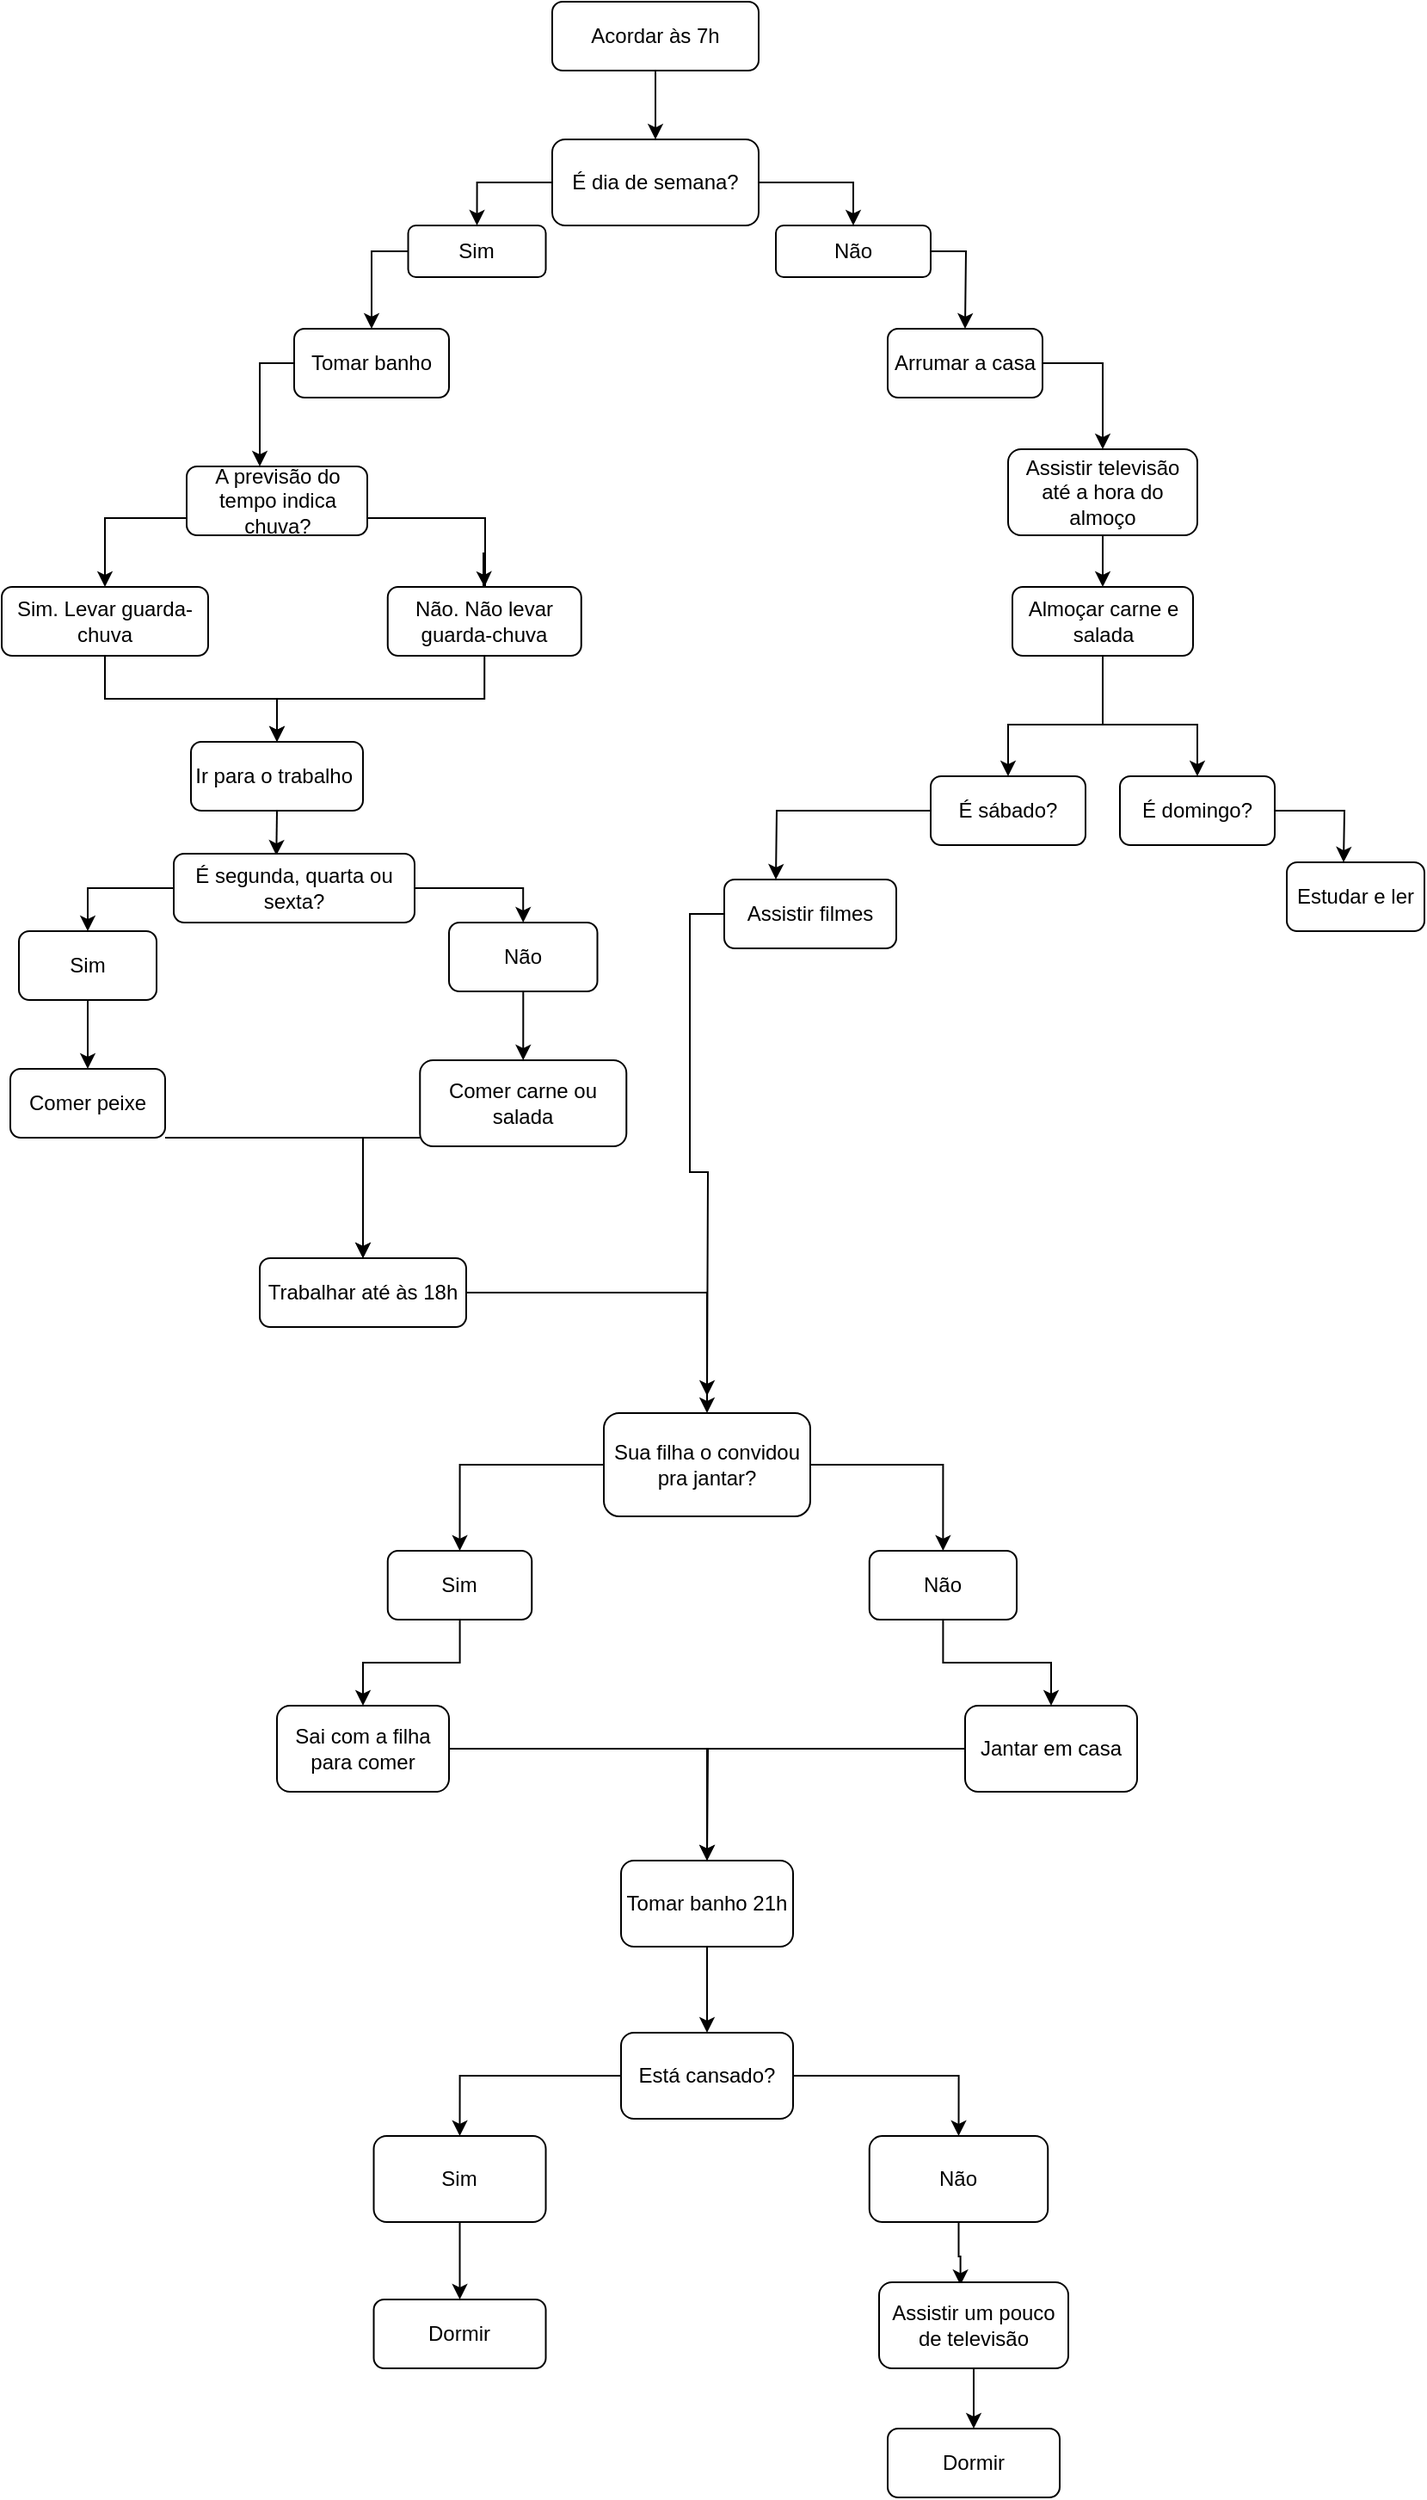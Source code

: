 <mxfile version="14.0.1" type="github">
  <diagram id="ih2-uyS2JB7W7zuyMLsl" name="Page-1">
    <mxGraphModel dx="782" dy="469" grid="1" gridSize="10" guides="1" tooltips="1" connect="1" arrows="1" fold="1" page="1" pageScale="1" pageWidth="827" pageHeight="1169" math="0" shadow="0">
      <root>
        <mxCell id="0" />
        <mxCell id="1" parent="0" />
        <mxCell id="gl_zy9L4ZTc54A9KVQ-x-2" style="edgeStyle=orthogonalEdgeStyle;rounded=0;orthogonalLoop=1;jettySize=auto;html=1;exitX=0.5;exitY=1;exitDx=0;exitDy=0;entryX=0.5;entryY=0;entryDx=0;entryDy=0;" edge="1" parent="1" source="sw-TKwQO3zjJXZ8bYA9Y-1" target="sw-TKwQO3zjJXZ8bYA9Y-3">
          <mxGeometry relative="1" as="geometry" />
        </mxCell>
        <mxCell id="sw-TKwQO3zjJXZ8bYA9Y-1" value="Acordar às 7h" style="rounded=1;whiteSpace=wrap;html=1;" parent="1" vertex="1">
          <mxGeometry x="320" y="20" width="120" height="40" as="geometry" />
        </mxCell>
        <mxCell id="gl_zy9L4ZTc54A9KVQ-x-4" style="edgeStyle=orthogonalEdgeStyle;rounded=0;orthogonalLoop=1;jettySize=auto;html=1;entryX=0.5;entryY=0;entryDx=0;entryDy=0;" edge="1" parent="1" source="sw-TKwQO3zjJXZ8bYA9Y-3" target="sw-TKwQO3zjJXZ8bYA9Y-6">
          <mxGeometry relative="1" as="geometry">
            <mxPoint x="500" y="125" as="targetPoint" />
          </mxGeometry>
        </mxCell>
        <mxCell id="gl_zy9L4ZTc54A9KVQ-x-7" style="edgeStyle=orthogonalEdgeStyle;rounded=0;orthogonalLoop=1;jettySize=auto;html=1;entryX=0.5;entryY=0;entryDx=0;entryDy=0;" edge="1" parent="1" source="sw-TKwQO3zjJXZ8bYA9Y-3" target="sw-TKwQO3zjJXZ8bYA9Y-5">
          <mxGeometry relative="1" as="geometry">
            <mxPoint x="250" y="125" as="targetPoint" />
          </mxGeometry>
        </mxCell>
        <mxCell id="sw-TKwQO3zjJXZ8bYA9Y-3" value="É dia de semana?" style="rounded=1;whiteSpace=wrap;html=1;" parent="1" vertex="1">
          <mxGeometry x="320" y="100" width="120" height="50" as="geometry" />
        </mxCell>
        <mxCell id="gl_zy9L4ZTc54A9KVQ-x-9" style="edgeStyle=orthogonalEdgeStyle;rounded=0;orthogonalLoop=1;jettySize=auto;html=1;entryX=0.5;entryY=0;entryDx=0;entryDy=0;exitX=0;exitY=0.5;exitDx=0;exitDy=0;" edge="1" parent="1" source="sw-TKwQO3zjJXZ8bYA9Y-5" target="sw-TKwQO3zjJXZ8bYA9Y-13">
          <mxGeometry relative="1" as="geometry">
            <mxPoint x="210" y="220" as="targetPoint" />
          </mxGeometry>
        </mxCell>
        <mxCell id="sw-TKwQO3zjJXZ8bYA9Y-5" value="Sim" style="rounded=1;whiteSpace=wrap;html=1;" parent="1" vertex="1">
          <mxGeometry x="236.26" y="150" width="80" height="30" as="geometry" />
        </mxCell>
        <mxCell id="gl_zy9L4ZTc54A9KVQ-x-10" style="edgeStyle=orthogonalEdgeStyle;rounded=0;orthogonalLoop=1;jettySize=auto;html=1;" edge="1" parent="1" source="sw-TKwQO3zjJXZ8bYA9Y-6">
          <mxGeometry relative="1" as="geometry">
            <mxPoint x="560" y="210" as="targetPoint" />
          </mxGeometry>
        </mxCell>
        <mxCell id="sw-TKwQO3zjJXZ8bYA9Y-6" value="Não" style="rounded=1;whiteSpace=wrap;html=1;" parent="1" vertex="1">
          <mxGeometry x="450" y="150" width="90" height="30" as="geometry" />
        </mxCell>
        <mxCell id="gl_zy9L4ZTc54A9KVQ-x-17" style="edgeStyle=orthogonalEdgeStyle;rounded=0;orthogonalLoop=1;jettySize=auto;html=1;" edge="1" parent="1" source="sw-TKwQO3zjJXZ8bYA9Y-13">
          <mxGeometry relative="1" as="geometry">
            <mxPoint x="150" y="290" as="targetPoint" />
          </mxGeometry>
        </mxCell>
        <mxCell id="sw-TKwQO3zjJXZ8bYA9Y-13" value="Tomar banho" style="rounded=1;whiteSpace=wrap;html=1;" parent="1" vertex="1">
          <mxGeometry x="170" y="210" width="90" height="40" as="geometry" />
        </mxCell>
        <mxCell id="gl_zy9L4ZTc54A9KVQ-x-12" style="edgeStyle=orthogonalEdgeStyle;rounded=0;orthogonalLoop=1;jettySize=auto;html=1;entryX=0.5;entryY=0;entryDx=0;entryDy=0;" edge="1" parent="1" source="sw-TKwQO3zjJXZ8bYA9Y-14" target="sw-TKwQO3zjJXZ8bYA9Y-39">
          <mxGeometry relative="1" as="geometry">
            <mxPoint x="640" y="270" as="targetPoint" />
            <Array as="points">
              <mxPoint x="640" y="230" />
              <mxPoint x="640" y="280" />
            </Array>
          </mxGeometry>
        </mxCell>
        <mxCell id="sw-TKwQO3zjJXZ8bYA9Y-14" value="Arrumar a casa" style="rounded=1;whiteSpace=wrap;html=1;" parent="1" vertex="1">
          <mxGeometry x="515" y="210" width="90" height="40" as="geometry" />
        </mxCell>
        <mxCell id="sw-TKwQO3zjJXZ8bYA9Y-71" style="edgeStyle=orthogonalEdgeStyle;rounded=0;orthogonalLoop=1;jettySize=auto;html=1;entryX=0.5;entryY=0;entryDx=0;entryDy=0;" parent="1" source="sw-TKwQO3zjJXZ8bYA9Y-21" target="sw-TKwQO3zjJXZ8bYA9Y-26" edge="1">
          <mxGeometry relative="1" as="geometry">
            <Array as="points">
              <mxPoint x="60" y="320" />
            </Array>
          </mxGeometry>
        </mxCell>
        <mxCell id="sw-TKwQO3zjJXZ8bYA9Y-72" style="edgeStyle=orthogonalEdgeStyle;rounded=0;orthogonalLoop=1;jettySize=auto;html=1;entryX=0.5;entryY=0;entryDx=0;entryDy=0;" parent="1" source="sw-TKwQO3zjJXZ8bYA9Y-21" target="sw-TKwQO3zjJXZ8bYA9Y-29" edge="1">
          <mxGeometry relative="1" as="geometry">
            <mxPoint x="280" y="340" as="targetPoint" />
            <Array as="points">
              <mxPoint x="281" y="320" />
              <mxPoint x="281" y="360" />
              <mxPoint x="280" y="360" />
              <mxPoint x="280" y="340" />
            </Array>
          </mxGeometry>
        </mxCell>
        <mxCell id="sw-TKwQO3zjJXZ8bYA9Y-21" value="A previsão do tempo indica chuva?" style="rounded=1;whiteSpace=wrap;html=1;" parent="1" vertex="1">
          <mxGeometry x="107.5" y="290" width="105" height="40" as="geometry" />
        </mxCell>
        <mxCell id="sw-TKwQO3zjJXZ8bYA9Y-31" style="edgeStyle=orthogonalEdgeStyle;rounded=0;orthogonalLoop=1;jettySize=auto;html=1;exitX=0.5;exitY=1;exitDx=0;exitDy=0;entryX=0.5;entryY=0;entryDx=0;entryDy=0;" parent="1" source="sw-TKwQO3zjJXZ8bYA9Y-26" target="sw-TKwQO3zjJXZ8bYA9Y-33" edge="1">
          <mxGeometry relative="1" as="geometry">
            <mxPoint x="200" y="450" as="targetPoint" />
            <Array as="points">
              <mxPoint x="60" y="425" />
              <mxPoint x="160" y="425" />
            </Array>
          </mxGeometry>
        </mxCell>
        <mxCell id="sw-TKwQO3zjJXZ8bYA9Y-26" value="Sim. Levar guarda-chuva" style="rounded=1;whiteSpace=wrap;html=1;" parent="1" vertex="1">
          <mxGeometry y="360" width="120" height="40" as="geometry" />
        </mxCell>
        <mxCell id="sw-TKwQO3zjJXZ8bYA9Y-32" style="edgeStyle=orthogonalEdgeStyle;rounded=0;orthogonalLoop=1;jettySize=auto;html=1;exitX=0.5;exitY=1;exitDx=0;exitDy=0;" parent="1" source="sw-TKwQO3zjJXZ8bYA9Y-29" target="sw-TKwQO3zjJXZ8bYA9Y-33" edge="1">
          <mxGeometry relative="1" as="geometry">
            <mxPoint x="200" y="450" as="targetPoint" />
          </mxGeometry>
        </mxCell>
        <mxCell id="sw-TKwQO3zjJXZ8bYA9Y-29" value="Não. Não levar guarda-chuva" style="rounded=1;whiteSpace=wrap;html=1;" parent="1" vertex="1">
          <mxGeometry x="224.38" y="360" width="112.5" height="40" as="geometry" />
        </mxCell>
        <mxCell id="sw-TKwQO3zjJXZ8bYA9Y-78" style="edgeStyle=orthogonalEdgeStyle;rounded=0;orthogonalLoop=1;jettySize=auto;html=1;exitX=0.5;exitY=1;exitDx=0;exitDy=0;entryX=0.426;entryY=0.025;entryDx=0;entryDy=0;entryPerimeter=0;" parent="1" source="sw-TKwQO3zjJXZ8bYA9Y-33" target="sw-TKwQO3zjJXZ8bYA9Y-38" edge="1">
          <mxGeometry relative="1" as="geometry">
            <mxPoint x="160" y="510" as="targetPoint" />
            <Array as="points" />
          </mxGeometry>
        </mxCell>
        <mxCell id="sw-TKwQO3zjJXZ8bYA9Y-33" value="Ir para o trabalho&amp;nbsp;" style="rounded=1;whiteSpace=wrap;html=1;" parent="1" vertex="1">
          <mxGeometry x="110" y="450" width="100" height="40" as="geometry" />
        </mxCell>
        <mxCell id="sw-TKwQO3zjJXZ8bYA9Y-42" style="edgeStyle=orthogonalEdgeStyle;rounded=0;orthogonalLoop=1;jettySize=auto;html=1;entryX=0.5;entryY=0;entryDx=0;entryDy=0;" parent="1" source="sw-TKwQO3zjJXZ8bYA9Y-38" target="sw-TKwQO3zjJXZ8bYA9Y-41" edge="1">
          <mxGeometry relative="1" as="geometry" />
        </mxCell>
        <mxCell id="sw-TKwQO3zjJXZ8bYA9Y-92" style="edgeStyle=orthogonalEdgeStyle;rounded=0;orthogonalLoop=1;jettySize=auto;html=1;entryX=0.5;entryY=0;entryDx=0;entryDy=0;" parent="1" source="sw-TKwQO3zjJXZ8bYA9Y-38" target="sw-TKwQO3zjJXZ8bYA9Y-40" edge="1">
          <mxGeometry relative="1" as="geometry">
            <mxPoint x="50" y="550" as="targetPoint" />
            <Array as="points">
              <mxPoint x="50" y="535" />
            </Array>
          </mxGeometry>
        </mxCell>
        <mxCell id="sw-TKwQO3zjJXZ8bYA9Y-38" value="É segunda, quarta ou sexta?" style="rounded=1;whiteSpace=wrap;html=1;" parent="1" vertex="1">
          <mxGeometry x="100" y="515" width="140" height="40" as="geometry" />
        </mxCell>
        <mxCell id="gl_zy9L4ZTc54A9KVQ-x-19" style="edgeStyle=orthogonalEdgeStyle;rounded=0;orthogonalLoop=1;jettySize=auto;html=1;entryX=0.5;entryY=0;entryDx=0;entryDy=0;" edge="1" parent="1" source="sw-TKwQO3zjJXZ8bYA9Y-39" target="sw-TKwQO3zjJXZ8bYA9Y-69">
          <mxGeometry relative="1" as="geometry" />
        </mxCell>
        <mxCell id="sw-TKwQO3zjJXZ8bYA9Y-39" value="Assistir televisão até a hora do almoço" style="rounded=1;whiteSpace=wrap;html=1;" parent="1" vertex="1">
          <mxGeometry x="585" y="280" width="110" height="50" as="geometry" />
        </mxCell>
        <mxCell id="sw-TKwQO3zjJXZ8bYA9Y-76" style="edgeStyle=orthogonalEdgeStyle;rounded=0;orthogonalLoop=1;jettySize=auto;html=1;" parent="1" source="sw-TKwQO3zjJXZ8bYA9Y-40" target="sw-TKwQO3zjJXZ8bYA9Y-45" edge="1">
          <mxGeometry relative="1" as="geometry" />
        </mxCell>
        <mxCell id="sw-TKwQO3zjJXZ8bYA9Y-40" value="Sim" style="rounded=1;whiteSpace=wrap;html=1;" parent="1" vertex="1">
          <mxGeometry x="10" y="560" width="80" height="40" as="geometry" />
        </mxCell>
        <mxCell id="sw-TKwQO3zjJXZ8bYA9Y-50" style="edgeStyle=orthogonalEdgeStyle;rounded=0;orthogonalLoop=1;jettySize=auto;html=1;entryX=0.5;entryY=0;entryDx=0;entryDy=0;" parent="1" source="sw-TKwQO3zjJXZ8bYA9Y-41" target="sw-TKwQO3zjJXZ8bYA9Y-44" edge="1">
          <mxGeometry relative="1" as="geometry" />
        </mxCell>
        <mxCell id="sw-TKwQO3zjJXZ8bYA9Y-41" value="Não" style="rounded=1;whiteSpace=wrap;html=1;" parent="1" vertex="1">
          <mxGeometry x="260" y="555" width="86.25" height="40" as="geometry" />
        </mxCell>
        <mxCell id="sw-TKwQO3zjJXZ8bYA9Y-53" style="edgeStyle=orthogonalEdgeStyle;rounded=0;orthogonalLoop=1;jettySize=auto;html=1;" parent="1" source="sw-TKwQO3zjJXZ8bYA9Y-44" target="sw-TKwQO3zjJXZ8bYA9Y-52" edge="1">
          <mxGeometry relative="1" as="geometry">
            <Array as="points">
              <mxPoint x="210" y="680" />
            </Array>
          </mxGeometry>
        </mxCell>
        <mxCell id="sw-TKwQO3zjJXZ8bYA9Y-44" value="Comer carne ou salada" style="rounded=1;whiteSpace=wrap;html=1;" parent="1" vertex="1">
          <mxGeometry x="243.13" y="635" width="120" height="50" as="geometry" />
        </mxCell>
        <mxCell id="sw-TKwQO3zjJXZ8bYA9Y-54" style="edgeStyle=orthogonalEdgeStyle;rounded=0;orthogonalLoop=1;jettySize=auto;html=1;entryX=0.5;entryY=0;entryDx=0;entryDy=0;" parent="1" source="sw-TKwQO3zjJXZ8bYA9Y-45" target="sw-TKwQO3zjJXZ8bYA9Y-52" edge="1">
          <mxGeometry relative="1" as="geometry">
            <Array as="points">
              <mxPoint x="210" y="680" />
            </Array>
          </mxGeometry>
        </mxCell>
        <mxCell id="sw-TKwQO3zjJXZ8bYA9Y-45" value="Comer peixe" style="rounded=1;whiteSpace=wrap;html=1;" parent="1" vertex="1">
          <mxGeometry x="5" y="640" width="90" height="40" as="geometry" />
        </mxCell>
        <mxCell id="sw-TKwQO3zjJXZ8bYA9Y-96" style="edgeStyle=orthogonalEdgeStyle;rounded=0;orthogonalLoop=1;jettySize=auto;html=1;" parent="1" source="sw-TKwQO3zjJXZ8bYA9Y-52" target="sw-TKwQO3zjJXZ8bYA9Y-94" edge="1">
          <mxGeometry relative="1" as="geometry" />
        </mxCell>
        <mxCell id="sw-TKwQO3zjJXZ8bYA9Y-52" value="Trabalhar até às 18h" style="rounded=1;whiteSpace=wrap;html=1;" parent="1" vertex="1">
          <mxGeometry x="150" y="750" width="120" height="40" as="geometry" />
        </mxCell>
        <mxCell id="sw-TKwQO3zjJXZ8bYA9Y-85" style="edgeStyle=orthogonalEdgeStyle;rounded=0;orthogonalLoop=1;jettySize=auto;html=1;entryX=0.5;entryY=0;entryDx=0;entryDy=0;" parent="1" source="sw-TKwQO3zjJXZ8bYA9Y-69" target="sw-TKwQO3zjJXZ8bYA9Y-84" edge="1">
          <mxGeometry relative="1" as="geometry">
            <Array as="points">
              <mxPoint x="640" y="440" />
              <mxPoint x="695" y="440" />
            </Array>
          </mxGeometry>
        </mxCell>
        <mxCell id="gl_zy9L4ZTc54A9KVQ-x-20" style="edgeStyle=orthogonalEdgeStyle;rounded=0;orthogonalLoop=1;jettySize=auto;html=1;exitX=0.5;exitY=1;exitDx=0;exitDy=0;entryX=0.5;entryY=0;entryDx=0;entryDy=0;" edge="1" parent="1" source="sw-TKwQO3zjJXZ8bYA9Y-69" target="sw-TKwQO3zjJXZ8bYA9Y-82">
          <mxGeometry relative="1" as="geometry">
            <Array as="points">
              <mxPoint x="640" y="440" />
              <mxPoint x="585" y="440" />
            </Array>
          </mxGeometry>
        </mxCell>
        <mxCell id="sw-TKwQO3zjJXZ8bYA9Y-69" value="Almoçar carne e salada" style="rounded=1;whiteSpace=wrap;html=1;" parent="1" vertex="1">
          <mxGeometry x="587.5" y="360" width="105" height="40" as="geometry" />
        </mxCell>
        <mxCell id="sw-TKwQO3zjJXZ8bYA9Y-90" style="edgeStyle=orthogonalEdgeStyle;rounded=0;orthogonalLoop=1;jettySize=auto;html=1;" parent="1" source="sw-TKwQO3zjJXZ8bYA9Y-82" edge="1">
          <mxGeometry relative="1" as="geometry">
            <mxPoint x="450" y="530" as="targetPoint" />
          </mxGeometry>
        </mxCell>
        <mxCell id="sw-TKwQO3zjJXZ8bYA9Y-82" value="É sábado?" style="rounded=1;whiteSpace=wrap;html=1;" parent="1" vertex="1">
          <mxGeometry x="540" y="470" width="90" height="40" as="geometry" />
        </mxCell>
        <mxCell id="sw-TKwQO3zjJXZ8bYA9Y-88" style="edgeStyle=orthogonalEdgeStyle;rounded=0;orthogonalLoop=1;jettySize=auto;html=1;" parent="1" source="sw-TKwQO3zjJXZ8bYA9Y-84" edge="1">
          <mxGeometry relative="1" as="geometry">
            <mxPoint x="780" y="520" as="targetPoint" />
          </mxGeometry>
        </mxCell>
        <mxCell id="sw-TKwQO3zjJXZ8bYA9Y-84" value="É domingo?" style="rounded=1;whiteSpace=wrap;html=1;" parent="1" vertex="1">
          <mxGeometry x="650" y="470" width="90" height="40" as="geometry" />
        </mxCell>
        <mxCell id="sw-TKwQO3zjJXZ8bYA9Y-86" value="Estudar e ler" style="rounded=1;whiteSpace=wrap;html=1;" parent="1" vertex="1">
          <mxGeometry x="747" y="520" width="80" height="40" as="geometry" />
        </mxCell>
        <mxCell id="gl_zy9L4ZTc54A9KVQ-x-21" style="edgeStyle=orthogonalEdgeStyle;rounded=0;orthogonalLoop=1;jettySize=auto;html=1;" edge="1" parent="1" source="sw-TKwQO3zjJXZ8bYA9Y-89">
          <mxGeometry relative="1" as="geometry">
            <mxPoint x="410" y="830" as="targetPoint" />
          </mxGeometry>
        </mxCell>
        <mxCell id="sw-TKwQO3zjJXZ8bYA9Y-89" value="Assistir filmes" style="rounded=1;whiteSpace=wrap;html=1;" parent="1" vertex="1">
          <mxGeometry x="420" y="530" width="100" height="40" as="geometry" />
        </mxCell>
        <mxCell id="sw-TKwQO3zjJXZ8bYA9Y-101" style="edgeStyle=orthogonalEdgeStyle;rounded=0;orthogonalLoop=1;jettySize=auto;html=1;entryX=0.5;entryY=0;entryDx=0;entryDy=0;" parent="1" source="sw-TKwQO3zjJXZ8bYA9Y-94" target="sw-TKwQO3zjJXZ8bYA9Y-99" edge="1">
          <mxGeometry relative="1" as="geometry" />
        </mxCell>
        <mxCell id="sw-TKwQO3zjJXZ8bYA9Y-102" style="edgeStyle=orthogonalEdgeStyle;rounded=0;orthogonalLoop=1;jettySize=auto;html=1;entryX=0.5;entryY=0;entryDx=0;entryDy=0;" parent="1" source="sw-TKwQO3zjJXZ8bYA9Y-94" target="sw-TKwQO3zjJXZ8bYA9Y-100" edge="1">
          <mxGeometry relative="1" as="geometry" />
        </mxCell>
        <mxCell id="sw-TKwQO3zjJXZ8bYA9Y-94" value="Sua filha o convidou pra jantar?" style="rounded=1;whiteSpace=wrap;html=1;" parent="1" vertex="1">
          <mxGeometry x="350" y="840" width="120" height="60" as="geometry" />
        </mxCell>
        <mxCell id="sw-TKwQO3zjJXZ8bYA9Y-104" style="edgeStyle=orthogonalEdgeStyle;rounded=0;orthogonalLoop=1;jettySize=auto;html=1;entryX=0.5;entryY=0;entryDx=0;entryDy=0;" parent="1" source="sw-TKwQO3zjJXZ8bYA9Y-99" target="sw-TKwQO3zjJXZ8bYA9Y-103" edge="1">
          <mxGeometry relative="1" as="geometry" />
        </mxCell>
        <mxCell id="sw-TKwQO3zjJXZ8bYA9Y-99" value="Sim" style="rounded=1;whiteSpace=wrap;html=1;" parent="1" vertex="1">
          <mxGeometry x="224.38" y="920" width="83.75" height="40" as="geometry" />
        </mxCell>
        <mxCell id="sw-TKwQO3zjJXZ8bYA9Y-106" style="edgeStyle=orthogonalEdgeStyle;rounded=0;orthogonalLoop=1;jettySize=auto;html=1;entryX=0.5;entryY=0;entryDx=0;entryDy=0;" parent="1" source="sw-TKwQO3zjJXZ8bYA9Y-100" target="sw-TKwQO3zjJXZ8bYA9Y-105" edge="1">
          <mxGeometry relative="1" as="geometry" />
        </mxCell>
        <mxCell id="sw-TKwQO3zjJXZ8bYA9Y-100" value="Não" style="rounded=1;whiteSpace=wrap;html=1;" parent="1" vertex="1">
          <mxGeometry x="504.38" y="920" width="85.62" height="40" as="geometry" />
        </mxCell>
        <mxCell id="sw-TKwQO3zjJXZ8bYA9Y-108" style="edgeStyle=orthogonalEdgeStyle;rounded=0;orthogonalLoop=1;jettySize=auto;html=1;" parent="1" source="sw-TKwQO3zjJXZ8bYA9Y-103" target="sw-TKwQO3zjJXZ8bYA9Y-107" edge="1">
          <mxGeometry relative="1" as="geometry" />
        </mxCell>
        <mxCell id="sw-TKwQO3zjJXZ8bYA9Y-103" value="Sai com a filha para comer" style="rounded=1;whiteSpace=wrap;html=1;" parent="1" vertex="1">
          <mxGeometry x="160" y="1010" width="100" height="50" as="geometry" />
        </mxCell>
        <mxCell id="sw-TKwQO3zjJXZ8bYA9Y-109" style="edgeStyle=orthogonalEdgeStyle;rounded=0;orthogonalLoop=1;jettySize=auto;html=1;" parent="1" source="sw-TKwQO3zjJXZ8bYA9Y-105" edge="1">
          <mxGeometry relative="1" as="geometry">
            <mxPoint x="410" y="1100" as="targetPoint" />
          </mxGeometry>
        </mxCell>
        <mxCell id="sw-TKwQO3zjJXZ8bYA9Y-105" value="Jantar em casa" style="rounded=1;whiteSpace=wrap;html=1;" parent="1" vertex="1">
          <mxGeometry x="560" y="1010" width="100" height="50" as="geometry" />
        </mxCell>
        <mxCell id="sw-TKwQO3zjJXZ8bYA9Y-111" style="edgeStyle=orthogonalEdgeStyle;rounded=0;orthogonalLoop=1;jettySize=auto;html=1;" parent="1" source="sw-TKwQO3zjJXZ8bYA9Y-107" target="sw-TKwQO3zjJXZ8bYA9Y-110" edge="1">
          <mxGeometry relative="1" as="geometry" />
        </mxCell>
        <mxCell id="sw-TKwQO3zjJXZ8bYA9Y-107" value="Tomar banho 21h" style="rounded=1;whiteSpace=wrap;html=1;" parent="1" vertex="1">
          <mxGeometry x="360" y="1100" width="100" height="50" as="geometry" />
        </mxCell>
        <mxCell id="sw-TKwQO3zjJXZ8bYA9Y-113" style="edgeStyle=orthogonalEdgeStyle;rounded=0;orthogonalLoop=1;jettySize=auto;html=1;entryX=0.5;entryY=0;entryDx=0;entryDy=0;" parent="1" source="sw-TKwQO3zjJXZ8bYA9Y-110" target="sw-TKwQO3zjJXZ8bYA9Y-112" edge="1">
          <mxGeometry relative="1" as="geometry" />
        </mxCell>
        <mxCell id="sw-TKwQO3zjJXZ8bYA9Y-115" style="edgeStyle=orthogonalEdgeStyle;rounded=0;orthogonalLoop=1;jettySize=auto;html=1;entryX=0.5;entryY=0;entryDx=0;entryDy=0;" parent="1" source="sw-TKwQO3zjJXZ8bYA9Y-110" target="sw-TKwQO3zjJXZ8bYA9Y-114" edge="1">
          <mxGeometry relative="1" as="geometry" />
        </mxCell>
        <mxCell id="sw-TKwQO3zjJXZ8bYA9Y-110" value="Está cansado?" style="rounded=1;whiteSpace=wrap;html=1;" parent="1" vertex="1">
          <mxGeometry x="360" y="1200" width="100" height="50" as="geometry" />
        </mxCell>
        <mxCell id="sw-TKwQO3zjJXZ8bYA9Y-122" style="edgeStyle=orthogonalEdgeStyle;rounded=0;orthogonalLoop=1;jettySize=auto;html=1;entryX=0.5;entryY=0;entryDx=0;entryDy=0;" parent="1" source="sw-TKwQO3zjJXZ8bYA9Y-112" target="sw-TKwQO3zjJXZ8bYA9Y-118" edge="1">
          <mxGeometry relative="1" as="geometry" />
        </mxCell>
        <mxCell id="sw-TKwQO3zjJXZ8bYA9Y-112" value="Sim" style="rounded=1;whiteSpace=wrap;html=1;" parent="1" vertex="1">
          <mxGeometry x="216.26" y="1260" width="100" height="50" as="geometry" />
        </mxCell>
        <mxCell id="sw-TKwQO3zjJXZ8bYA9Y-125" style="edgeStyle=orthogonalEdgeStyle;rounded=0;orthogonalLoop=1;jettySize=auto;html=1;entryX=0.43;entryY=0.033;entryDx=0;entryDy=0;entryPerimeter=0;" parent="1" source="sw-TKwQO3zjJXZ8bYA9Y-114" target="sw-TKwQO3zjJXZ8bYA9Y-117" edge="1">
          <mxGeometry relative="1" as="geometry" />
        </mxCell>
        <mxCell id="sw-TKwQO3zjJXZ8bYA9Y-114" value="Não" style="rounded=1;whiteSpace=wrap;html=1;" parent="1" vertex="1">
          <mxGeometry x="504.38" y="1260" width="103.74" height="50" as="geometry" />
        </mxCell>
        <mxCell id="sw-TKwQO3zjJXZ8bYA9Y-116" value="Dormir" style="rounded=1;whiteSpace=wrap;html=1;" parent="1" vertex="1">
          <mxGeometry x="515" y="1430" width="100" height="40" as="geometry" />
        </mxCell>
        <mxCell id="sw-TKwQO3zjJXZ8bYA9Y-126" style="edgeStyle=orthogonalEdgeStyle;rounded=0;orthogonalLoop=1;jettySize=auto;html=1;entryX=0.5;entryY=0;entryDx=0;entryDy=0;" parent="1" source="sw-TKwQO3zjJXZ8bYA9Y-117" target="sw-TKwQO3zjJXZ8bYA9Y-116" edge="1">
          <mxGeometry relative="1" as="geometry" />
        </mxCell>
        <mxCell id="sw-TKwQO3zjJXZ8bYA9Y-117" value="Assistir um pouco de televisão" style="rounded=1;whiteSpace=wrap;html=1;" parent="1" vertex="1">
          <mxGeometry x="510" y="1345" width="110" height="50" as="geometry" />
        </mxCell>
        <mxCell id="sw-TKwQO3zjJXZ8bYA9Y-118" value="Dormir" style="rounded=1;whiteSpace=wrap;html=1;" parent="1" vertex="1">
          <mxGeometry x="216.26" y="1355" width="100" height="40" as="geometry" />
        </mxCell>
      </root>
    </mxGraphModel>
  </diagram>
</mxfile>

